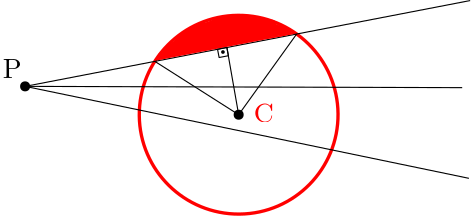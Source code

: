 <?xml version="1.0"?>
<!DOCTYPE ipe SYSTEM "ipe.dtd">
<ipe version="70206" creator="Ipe 7.2.7">
<info created="D:20171012012053" modified="D:20171012105748"/>
<ipestyle name="basic">
<symbol name="arrow/arc(spx)">
<path stroke="sym-stroke" fill="sym-stroke" pen="sym-pen">
0 0 m
-1 0.333 l
-1 -0.333 l
h
</path>
</symbol>
<symbol name="arrow/farc(spx)">
<path stroke="sym-stroke" fill="white" pen="sym-pen">
0 0 m
-1 0.333 l
-1 -0.333 l
h
</path>
</symbol>
<symbol name="arrow/ptarc(spx)">
<path stroke="sym-stroke" fill="sym-stroke" pen="sym-pen">
0 0 m
-1 0.333 l
-0.8 0 l
-1 -0.333 l
h
</path>
</symbol>
<symbol name="arrow/fptarc(spx)">
<path stroke="sym-stroke" fill="white" pen="sym-pen">
0 0 m
-1 0.333 l
-0.8 0 l
-1 -0.333 l
h
</path>
</symbol>
<symbol name="mark/circle(sx)" transformations="translations">
<path fill="sym-stroke">
0.6 0 0 0.6 0 0 e
0.4 0 0 0.4 0 0 e
</path>
</symbol>
<symbol name="mark/disk(sx)" transformations="translations">
<path fill="sym-stroke">
0.6 0 0 0.6 0 0 e
</path>
</symbol>
<symbol name="mark/fdisk(sfx)" transformations="translations">
<group>
<path fill="sym-fill">
0.5 0 0 0.5 0 0 e
</path>
<path fill="sym-stroke" fillrule="eofill">
0.6 0 0 0.6 0 0 e
0.4 0 0 0.4 0 0 e
</path>
</group>
</symbol>
<symbol name="mark/box(sx)" transformations="translations">
<path fill="sym-stroke" fillrule="eofill">
-0.6 -0.6 m
0.6 -0.6 l
0.6 0.6 l
-0.6 0.6 l
h
-0.4 -0.4 m
0.4 -0.4 l
0.4 0.4 l
-0.4 0.4 l
h
</path>
</symbol>
<symbol name="mark/square(sx)" transformations="translations">
<path fill="sym-stroke">
-0.6 -0.6 m
0.6 -0.6 l
0.6 0.6 l
-0.6 0.6 l
h
</path>
</symbol>
<symbol name="mark/fsquare(sfx)" transformations="translations">
<group>
<path fill="sym-fill">
-0.5 -0.5 m
0.5 -0.5 l
0.5 0.5 l
-0.5 0.5 l
h
</path>
<path fill="sym-stroke" fillrule="eofill">
-0.6 -0.6 m
0.6 -0.6 l
0.6 0.6 l
-0.6 0.6 l
h
-0.4 -0.4 m
0.4 -0.4 l
0.4 0.4 l
-0.4 0.4 l
h
</path>
</group>
</symbol>
<symbol name="mark/cross(sx)" transformations="translations">
<group>
<path fill="sym-stroke">
-0.43 -0.57 m
0.57 0.43 l
0.43 0.57 l
-0.57 -0.43 l
h
</path>
<path fill="sym-stroke">
-0.43 0.57 m
0.57 -0.43 l
0.43 -0.57 l
-0.57 0.43 l
h
</path>
</group>
</symbol>
<symbol name="arrow/fnormal(spx)">
<path stroke="sym-stroke" fill="white" pen="sym-pen">
0 0 m
-1 0.333 l
-1 -0.333 l
h
</path>
</symbol>
<symbol name="arrow/pointed(spx)">
<path stroke="sym-stroke" fill="sym-stroke" pen="sym-pen">
0 0 m
-1 0.333 l
-0.8 0 l
-1 -0.333 l
h
</path>
</symbol>
<symbol name="arrow/fpointed(spx)">
<path stroke="sym-stroke" fill="white" pen="sym-pen">
0 0 m
-1 0.333 l
-0.8 0 l
-1 -0.333 l
h
</path>
</symbol>
<symbol name="arrow/linear(spx)">
<path stroke="sym-stroke" pen="sym-pen">
-1 0.333 m
0 0 l
-1 -0.333 l
</path>
</symbol>
<symbol name="arrow/fdouble(spx)">
<path stroke="sym-stroke" fill="white" pen="sym-pen">
0 0 m
-1 0.333 l
-1 -0.333 l
h
-1 0 m
-2 0.333 l
-2 -0.333 l
h
</path>
</symbol>
<symbol name="arrow/double(spx)">
<path stroke="sym-stroke" fill="sym-stroke" pen="sym-pen">
0 0 m
-1 0.333 l
-1 -0.333 l
h
-1 0 m
-2 0.333 l
-2 -0.333 l
h
</path>
</symbol>
<pen name="heavier" value="0.8"/>
<pen name="fat" value="1.2"/>
<pen name="ultrafat" value="2"/>
<symbolsize name="large" value="5"/>
<symbolsize name="small" value="2"/>
<symbolsize name="tiny" value="1.1"/>
<arrowsize name="large" value="10"/>
<arrowsize name="small" value="5"/>
<arrowsize name="tiny" value="3"/>
<color name="red" value="1 0 0"/>
<color name="green" value="0 1 0"/>
<color name="blue" value="0 0 1"/>
<color name="yellow" value="1 1 0"/>
<color name="orange" value="1 0.647 0"/>
<color name="gold" value="1 0.843 0"/>
<color name="purple" value="0.627 0.125 0.941"/>
<color name="gray" value="0.745"/>
<color name="brown" value="0.647 0.165 0.165"/>
<color name="navy" value="0 0 0.502"/>
<color name="pink" value="1 0.753 0.796"/>
<color name="seagreen" value="0.18 0.545 0.341"/>
<color name="turquoise" value="0.251 0.878 0.816"/>
<color name="violet" value="0.933 0.51 0.933"/>
<color name="darkblue" value="0 0 0.545"/>
<color name="darkcyan" value="0 0.545 0.545"/>
<color name="darkgray" value="0.663"/>
<color name="darkgreen" value="0 0.392 0"/>
<color name="darkmagenta" value="0.545 0 0.545"/>
<color name="darkorange" value="1 0.549 0"/>
<color name="darkred" value="0.545 0 0"/>
<color name="lightblue" value="0.678 0.847 0.902"/>
<color name="lightcyan" value="0.878 1 1"/>
<color name="lightgray" value="0.827"/>
<color name="lightgreen" value="0.565 0.933 0.565"/>
<color name="lightyellow" value="1 1 0.878"/>
<dashstyle name="dashed" value="[4] 0"/>
<dashstyle name="dotted" value="[1 3] 0"/>
<dashstyle name="dash dotted" value="[4 2 1 2] 0"/>
<dashstyle name="dash dot dotted" value="[4 2 1 2 1 2] 0"/>
<textsize name="large" value="\large"/>
<textsize name="Large" value="\Large"/>
<textsize name="LARGE" value="\LARGE"/>
<textsize name="huge" value="\huge"/>
<textsize name="Huge" value="\Huge"/>
<textsize name="small" value="\small"/>
<textsize name="footnote" value="\footnotesize"/>
<textsize name="tiny" value="\tiny"/>
<textstyle name="center" begin="\begin{center}" end="\end{center}"/>
<textstyle name="itemize" begin="\begin{itemize}" end="\end{itemize}"/>
<textstyle name="item" begin="\begin{itemize}\item{}" end="\end{itemize}"/>
<gridsize name="4 pts" value="4"/>
<gridsize name="8 pts (~3 mm)" value="8"/>
<gridsize name="16 pts (~6 mm)" value="16"/>
<gridsize name="32 pts (~12 mm)" value="32"/>
<gridsize name="10 pts (~3.5 mm)" value="10"/>
<gridsize name="20 pts (~7 mm)" value="20"/>
<gridsize name="14 pts (~5 mm)" value="14"/>
<gridsize name="28 pts (~10 mm)" value="28"/>
<gridsize name="56 pts (~20 mm)" value="56"/>
<anglesize name="90 deg" value="90"/>
<anglesize name="60 deg" value="60"/>
<anglesize name="45 deg" value="45"/>
<anglesize name="30 deg" value="30"/>
<anglesize name="22.5 deg" value="22.5"/>
<opacity name="10%" value="0.1"/>
<opacity name="30%" value="0.3"/>
<opacity name="50%" value="0.5"/>
<opacity name="75%" value="0.75"/>
<tiling name="falling" angle="-60" step="4" width="1"/>
<tiling name="rising" angle="30" step="4" width="1"/>
</ipestyle>
<page>
<layer name="alpha"/>
<view layers="alpha" active="alpha"/>
<path layer="alpha" matrix="0.00841328 -0.999965 0.999965 0.00841328 -557.877 833.231" stroke="red" pen="fat">
35.7771 0 0 35.7771 208 752 e
</path>
<use matrix="0.826027 -0.56363 0.56363 0.826027 -425.516 184.668" name="mark/disk(sx)" pos="261.378 719.367" size="normal"/>
<text matrix="1 0 0 1 -29.8216 -45.9569" transformations="translations" pos="140.752 690.751" stroke="black" type="label" width="6.78" height="6.808" depth="0" valign="baseline">P</text>
<text matrix="0.826027 -0.56363 0.56363 0.826027 -425.516 184.668" transformations="translations" pos="267.41 720.141" stroke="red" type="label" width="7.195" height="6.808" depth="0" valign="baseline">C</text>
<path matrix="-0.00692321 -0.999976 0.999976 -0.00692321 -518.361 1030.19" stroke="black" fill="black">
384 640 m
416 800 l
416 800 l
</path>
<path matrix="-0.00692321 -0.999976 0.999976 -0.00692321 -518.361 1030.19" stroke="black" fill="black">
384 640 m
352 800 l
</path>
<path matrix="4.30782 0 0 1.45463 -708.658 -353.874" stroke="black">
192.121 684.463 m
228.649 684.147 l
</path>
<use matrix="1 0 0 1 -73.156 -42.6952" name="mark/disk(sx)" pos="192.121 684.463" size="normal" stroke="black"/>
<path stroke="black">
195.847 631.565 m
216.726 660.618 l
216.726 660.618 l
</path>
<path stroke="black">
195.847 631.565 m
165.662 650.772 l
</path>
<path stroke="red" pen="0.8" cap="1" join="1">
168.482 653.551 m
168.482 653.551 l
</path>
<path stroke="red" cap="1" join="1">
168.686 653.449 m
168.686 653.398 l
168.686 653.5 l
168.788 653.653 l
168.839 653.704 l
168.94 653.754 l
168.991 653.754 l
169.042 653.805 l
168.94 653.805 l
168.839 653.704 l
168.432 653.449 l
167.821 652.991 l
167.516 652.686 l
167.465 652.686 l
167.465 652.635 l
167.414 652.635 l
167.414 652.533 l
167.312 652.533 l
167.312 652.483 l
167.465 652.483 l
167.923 652.686 l
168.228 652.788 l
168.686 653.042 l
169.195 653.398 l
170.416 654.416 l
171.128 654.874 l
171.891 655.433 l
172.705 655.891 l
173.519 656.4 l
174.333 656.807 l
175.045 657.214 l
175.757 657.468 l
176.368 657.722 l
177.232 658.129 l
177.385 658.231 l
177.538 658.231 l
177.182 658.129 l
175.401 657.315 l
174.333 656.756 l
171.942 655.281 l
170.975 654.772 l
170.314 654.517 l
169.652 654.161 l
169.602 654.161 l
169.856 654.365 l
170.67 654.924 l
173.366 656.959 l
174.689 658.028 l
175.554 658.689 l
176.011 658.943 l
176.113 659.045 l
176.011 659.045 l
175.655 658.842 l
174.943 658.333 l
174.129 657.875 l
173.417 657.417 l
172.908 657.163 l
172.603 656.959 l
172.501 656.959 l
173.061 657.468 l
174.333 658.384 l
175.859 659.299 l
177.08 659.961 l
177.741 660.164 l
178.097 660.317 l
178.148 660.317 l
178.097 660.215 l
177.487 659.757 l
175.503 658.486 l
174.485 657.672 l
173.62 657.214 l
173.214 656.858 l
172.959 656.705 l
174.791 658.384 l
177.639 660.571 l
178.555 661.233 l
178.962 661.589 l
179.216 661.64 l
179.115 661.64 l
178.708 661.283 l
177.334 660.266 l
176.215 659.503 l
175.859 659.299 l
175.706 659.249 l
175.757 659.249 l
176.825 659.808 l
177.741 660.215 l
178.759 660.622 l
178.911 660.622 l
178.809 660.47 l
178.352 660.012 l
177.741 659.452 l
176.927 658.638 l
176.062 657.468 l
175.757 657.163 l
175.757 657.112 l
175.808 657.112 l
176.215 657.315 l
177.232 657.875 l
178.606 658.74 l
178.962 658.994 l
179.623 659.605 l
180.03 659.91 l
180.132 660.012 l
179.979 659.961 l
179.369 659.452 l
176.622 657.01 l
176.011 656.552 l
175.655 656.196 l
175.503 656.145 l
175.706 656.349 l
176.622 657.061 l
177.843 658.18 l
179.267 659.249 l
180.437 660.164 l
181.302 660.775 l
181.658 660.978 l
181.709 660.978 l
181.455 660.775 l
180.743 660.317 l
180.03 659.757 l
179.216 659.299 l
178.606 658.892 l
178.25 658.587 l
177.995 658.486 l
177.945 658.486 l
178.046 658.638 l
178.504 659.147 l
179.573 660.012 l
179.878 660.368 l
180.183 660.571 l
</path>
<path stroke="red" fill="black" cap="1" join="1">
185.525 658.638 m
185.626 658.74 l
185.779 658.994 l
186.339 659.554 l
187.051 660.215 l
188.068 660.978 l
189.035 661.589 l
190.001 662.097 l
192.24 663.115 l
192.341 663.115 l
191.934 663.115 l
191.375 662.962 l
190.51 662.657 l
188.373 661.538 l
187.559 661.182 l
186.898 660.775 l
186.44 660.52 l
186.084 660.368 l
185.932 660.266 l
186.491 660.775 l
186.949 661.131 l
187.203 661.385 l
187.407 661.487 l
187.356 661.487 l
187.102 661.283 l
185.83 660.419 l
185.118 660.063 l
184.304 659.554 l
184.151 659.554 l
184.151 659.706 l
184.711 660.622 l
185.626 661.792 l
187.051 663.318 l
187.509 663.929 l
187.407 663.827 l
187 663.522 l
186.644 663.318 l
186.186 663.013 l
185.779 662.81 l
</path>
<path stroke="red" fill="black" pen="ultrafat" cap="1" join="1">
177.792 659.096 m
177.792 659.045 l
178.504 659.045 l
180.336 659.198 l
181.099 659.198 l
181.862 659.299 l
182.574 659.503 l
183.286 659.605 l
183.897 659.757 l
184.405 660.012 l
184.914 660.215 l
185.423 660.368 l
185.677 660.52 l
186.033 660.673 l
186.033 660.826 l
185.982 660.927 l
185.779 661.029 l
184.914 661.029 l
184.456 660.927 l
183.948 660.622 l
183.337 660.317 l
182.32 659.91 l
181.506 659.503 l
181.353 659.452 l
181.251 659.452 l
181.15 659.401 l
182.167 660.317 l
182.879 660.775 l
183.388 661.233 l
184.354 661.894 l
184.354 661.945 l
184.253 661.945 l
183.032 661.589 l
181.404 660.927 l
180.488 660.52 l
179.623 660.012 l
179.064 659.757 l
178.555 659.401 l
178.097 659.147 l
177.538 658.791 l
177.589 658.791 l
177.792 658.994 l
178.962 659.859 l
179.979 660.52 l
182.37 661.64 l
183.439 662.047 l
185.881 662.81 l
186.186 662.911 l
186.237 662.962 l
186.339 662.962 l
185.321 662.962 l
184.761 662.81 l
184.151 662.708 l
183.591 662.555 l
182.93 662.301 l
182.269 661.996 l
181.099 661.538 l
180.59 661.385 l
178.809 660.571 l
178.504 660.419 l
178.199 660.113 l
176.317 658.892 l
175.655 658.282 l
175.198 657.773 l
175.096 657.773 l
175.198 658.028 l
175.452 658.435 l
175.961 659.147 l
176.978 660.368 l
178.453 661.64 l
178.86 661.894 l
179.166 662.148 l
179.216 662.148 l
179.318 662.25 l
179.369 662.25 l
179.369 662.301 l
179.42 662.301 l
179.573 662.403 l
179.674 662.403 l
180.03 662.555 l
180.437 662.555 l
180.641 662.657 l
180.793 662.657 l
180.844 662.708 l
180.946 662.708 l
180.946 662.759 l
181.2 662.759 l
181.2 662.81 l
181.251 662.861 l
181.404 662.861 l
181.455 662.962 l
181.658 663.064 l
181.709 663.115 l
181.811 663.115 l
181.862 663.166 l
181.913 663.166 l
182.014 663.217 l
182.116 663.217 l
182.167 663.267 l
182.37 663.267 l
182.421 663.318 l
182.472 663.318 l
182.167 663.318 l
181.913 663.267 l
181.251 663.013 l
180.59 662.657 l
179.929 662.25 l
179.471 662.047 l
179.369 661.945 l
178.708 661.538 l
178.606 661.436 l
178.453 661.385 l
178.402 661.334 l
178.046 661.131 l
177.995 661.029 l
177.639 660.826 l
177.487 660.775 l
177.182 660.571 l
177.08 660.571 l
176.876 660.47 l
176.673 660.419 l
176.622 660.317 l
176.469 660.266 l
176.266 660.113 l
176.113 659.961 l
175.91 659.91 l
175.808 659.808 l
175.655 659.757 l
175.503 659.656 l
175.299 659.452 l
175.147 659.35 l
175.045 659.249 l
174.943 659.198 l
174.791 659.045 l
174.689 658.994 l
174.638 658.892 l
174.485 658.74 l
174.231 658.587 l
174.231 658.536 l
174.18 658.536 l
174.18 658.435 l
174.129 658.435 l
174.078 658.384 l
174.027 658.282 l
174.027 658.231 l
173.926 658.18 l
173.875 658.079 l
173.773 658.028 l
173.722 657.926 l
173.57 657.773 l
173.519 657.672 l
173.468 657.672 l
173.366 657.57 l
173.315 657.468 l
173.264 657.468 l
173.01 657.214 l
172.908 657.163 l
172.857 657.061 l
172.654 656.959 l
172.603 656.908 l
172.501 656.908 l
172.45 656.807 l
172.4 656.807 l
172.4 656.756 l
172.349 656.705 l
172.298 656.705 l
172.298 656.654 l
172.247 656.603 l
172.247 656.552 l
172.196 656.552 l
171.636 656.196 l
171.433 655.993 l
171.382 655.84 l
171.128 655.535 l
171.077 655.535 l
170.721 655.179 l
170.619 655.179 l
170.568 655.077 l
170.517 655.077 l
170.416 654.975 l
170.314 654.924 l
169.907 654.568 l
169.754 654.517 l
169.093 653.856 l
169.042 653.754 l
168.94 653.754 l
168.839 653.602 l
168.839 653.551 l
168.788 653.5 l
168.686 653.5 l
168.686 653.398 l
168.635 653.398 l
168.584 653.347 l
168.533 653.347 l
168.482 653.246 l
168.432 653.246 l
168.33 653.195 l
168.279 653.144 l
168.177 653.144 l
168.126 653.093 l
168.025 653.093 l
168.025 653.042 l
167.974 653.042 l
167.974 652.991 l
167.872 652.991 l
167.872 652.89 l
167.821 652.89 l
167.923 652.89 l
168.635 653.093 l
168.889 653.144 l
169.042 653.144 l
169.296 653.246 l
169.347 653.297 l
169.551 653.347 l
169.602 653.398 l
169.703 653.398 l
169.856 653.5 l
169.958 653.5 l
170.059 653.551 l
170.212 653.551 l
170.873 653.754 l
170.975 653.856 l
171.382 654.009 l
171.84 654.212 l
172.094 654.365 l
172.349 654.467 l
172.756 654.772 l
173.01 654.924 l
173.417 655.281 l
173.671 655.433 l
173.926 655.535 l
174.384 655.789 l
174.638 655.891 l
175.503 656.196 l
175.604 656.196 l
175.757 656.247 l
175.859 656.349 l
176.113 656.502 l
176.113 656.552 l
176.164 656.552 l
176.113 656.502 l
175.808 656.349 l
175.045 655.789 l
174.841 655.688 l
174.434 655.281 l
174.282 655.179 l
174.027 654.924 l
173.875 654.924 l
173.62 654.772 l
173.417 654.772 l
173.417 654.924 l
173.468 655.179 l
173.671 655.637 l
173.926 656.095 l
174.231 656.502 l
174.791 657.468 l
174.943 657.621 l
174.994 657.621 l
174.892 657.366 l
174.587 656.959 l
174.384 656.807 l
174.231 656.552 l
174.18 656.349 l
174.078 656.247 l
174.078 656.196 l
174.027 656.145 l
173.977 656.145 l
174.333 656.502 l
174.841 656.908 l
175.401 657.315 l
176.062 657.621 l
176.724 657.977 l
177.589 658.282 l
179.216 658.486 l
180.437 658.74 l
181.048 658.74 l
181.048 658.689 l
180.946 658.536 l
180.539 658.129 l
180.03 657.672 l
179.471 657.214 l
178.962 656.756 l
178.199 656.247 l
178.046 656.095 l
177.995 656.095 l
178.25 656.349 l
179.573 657.366 l
181.811 658.282 l
182.116 658.384 l
182.218 658.384 l
182.167 658.384 l
181.913 658.18 l
178.606 657.01 l
176.368 656.145 l
175.808 655.942 l
175.147 655.789 l
175.147 655.891 l
176.011 656.705 l
176.673 657.061 l
178.046 657.621 l
178.453 657.722 l
178.555 657.722 l
177.894 657.315 l
177.182 657.112 l
176.418 656.756 l
175.198 656.451 l
175.604 656.552 l
176.571 657.01 l
178.148 657.672 l
180.03 658.282 l
181.913 659.045 l
183.642 659.706 l
185.067 660.113 l
185.881 660.317 l
186.44 660.368 l
186.847 660.368 l
186.847 660.317 l
186.695 660.113 l
186.186 659.656 l
184.405 658.536 l
182.523 657.519 l
181.964 657.265 l
180.946 656.959 l
180.03 656.502 l
179.979 656.451 l
179.929 656.451 l
180.03 656.451 l
181.048 656.908 l
182.065 657.315 l
183.541 657.824 l
185.372 658.384 l
187.051 658.74 l
188.831 658.994 l
190.307 659.249 l
192.138 659.656 l
192.647 659.808 l
193.003 659.859 l
193.155 659.91 l
193.359 659.91 l
193.359 659.961 l
193.257 659.91 l
192.799 659.808 l
192.087 659.554 l
189.95 658.994 l
187.916 658.18 l
186.898 657.875 l
186.186 657.621 l
185.728 657.519 l
185.219 657.366 l
185.118 657.366 l
185.118 657.417 l
185.27 657.519 l
185.83 657.824 l
186.644 658.079 l
187.763 658.486 l
189.289 658.791 l
190.815 659.045 l
192.443 659.299 l
194.987 659.605 l
195.801 659.757 l
197.022 659.757 l
197.479 659.808 l
197.836 659.808 l
197.988 659.859 l
198.192 659.859 l
199.057 660.164 l
199.667 660.419 l
200.481 660.673 l
201.956 661.029 l
203.177 661.233 l
204.245 661.487 l
205.11 661.64 l
205.416 661.741 l
205.873 661.741 l
206.077 661.792 l
206.586 661.792 l
206.84 661.843 l
207.145 661.843 l
207.298 661.894 l
208.366 661.894 l
208.366 661.996 l
208.671 661.996 l
208.773 662.047 l
208.926 662.047 l
209.027 662.148 l
209.18 662.148 l
209.18 662.199 l
209.231 662.199 l
209.282 662.301 l
209.485 662.403 l
209.587 662.555 l
209.638 662.555 l
209.689 662.606 l
209.689 662.657 l
209.74 662.657 l
209.74 662.911 l
209.689 662.962 l
209.689 663.013 l
209.638 663.064 l
209.485 663.064 l
209.333 663.166 l
208.977 663.217 l
208.875 663.267 l
208.01 663.267 l
207.908 663.318 l
207.603 663.318 l
207.298 663.42 l
206.993 663.42 l
206.84 663.471 l
206.433 663.471 l
206.179 663.573 l
205.924 663.573 l
205.772 663.674 l
205.212 663.674 l
205.721 663.827 l
206.026 663.827 l
206.331 663.878 l
206.738 663.878 l
206.942 663.98 l
207.145 663.98 l
207.247 664.031 l
208.264 664.031 l
208.264 664.081 l
208.315 664.132 l
208.366 664.183 l
208.417 664.183 l
208.417 664.387 l
208.366 664.387 l
208.366 664.438 l
208.315 664.488 l
208.213 664.488 l
208.213 664.539 l
208.163 664.59 l
208.163 664.641 l
208.061 664.641 l
208.01 664.692 l
207.857 664.692 l
207.857 664.743 l
207.501 664.743 l
207.45 664.794 l
207.247 664.794 l
207.196 664.845 l
206.84 664.845 l
206.687 664.895 l
206.636 664.946 l
206.433 664.946 l
206.331 664.997 l
205.11 664.997 l
205.11 665.048 l
205.059 665.048 l
204.958 665.099 l
204.347 665.099 l
203.838 665.201 l
203.381 665.201 l
203.177 665.251 l
203.025 665.251 l
202.821 665.302 l
202.719 665.353 l
202.363 665.353 l
202.312 665.404 l
202.211 665.404 l
202.109 665.455 l
202.007 665.455 l
201.854 665.506 l
201.651 665.506 l
201.6 665.557 l
201.448 665.557 l
201.448 665.608 l
200.99 665.608 l
200.837 665.658 l
200.684 665.658 l
200.43 665.709 l
200.074 665.709 l
199.565 665.811 l
199.158 665.811 l
199.057 665.862 l
198.904 665.862 l
198.853 665.913 l
198.548 665.913 l
198.446 665.964 l
197.327 665.964 l
197.276 665.913 l
197.174 665.913 l
196.208 666.065 l
196.004 666.065 l
195.597 666.167 l
195.445 666.167 l
195.343 666.218 l
195.038 666.218 l
194.987 666.269 l
194.173 666.269 l
194.122 666.218 l
193.969 666.218 l
193.868 666.167 l
193.766 666.167 l
193.613 666.116 l
193.461 666.116 l
193.257 666.015 l
193.104 666.015 l
192.952 665.913 l
192.698 665.811 l
191.222 665.811 l
191.019 665.913 l
190.256 665.913 l
190.205 665.862 l
190.052 665.862 l
189.9 665.76 l
189.645 665.658 l
189.543 665.557 l
189.136 665.353 l
188.933 665.353 l
188.831 665.302 l
188.679 665.302 l
188.526 665.251 l
188.17 665.251 l
188.068 665.201 l
187.916 665.201 l
187.865 665.15 l
187.661 665.15 l
187.509 665.048 l
187.305 665.048 l
187.203 664.946 l
187.152 664.946 l
186.949 664.845 l
186.898 664.845 l
186.695 664.743 l
186.491 664.692 l
186.237 664.539 l
186.135 664.539 l
185.728 664.336 l
185.626 664.336 l
185.423 664.234 l
185.372 664.234 l
185.27 664.183 l
185.168 664.183 l
185.016 664.081 l
184.863 664.081 l
184.761 663.98 l
184.66 663.929 l
184.354 663.929 l
184.253 663.878 l
184.151 663.878 l
184.1 663.827 l
183.541 663.827 l
183.49 663.776 l
183.388 663.776 l
183.337 663.725 l
183.083 663.725 l
182.981 663.674 l
182.981 663.573 l
183.439 663.318 l
184.049 663.115 l
184.711 662.861 l
185.932 662.454 l
186.593 662.352 l
188.373 662.199 l
190.154 662.199 l
190.052 662.097 l
189.747 661.945 l
189.34 661.69 l
188.831 661.436 l
188.323 661.283 l
187.916 661.233 l
187.509 661.233 l
187.203 661.283 l
186.949 661.436 l
186.847 661.538 l
186.745 661.69 l
186.745 662.047 l
186.796 662.25 l
186.898 662.504 l
187 662.606 l
187.102 662.759 l
187.356 662.911 l
187.814 662.911 l
187.865 662.861 l
187.916 662.861 l
187.966 662.657 l
187.966 662.352 l
187.916 662.097 l
187.712 661.894 l
187.509 661.741 l
187.152 661.589 l
187 661.589 l
186.898 661.64 l
186.796 661.792 l
186.796 662.606 l
187.203 663.929 l
187.509 664.539 l
188.119 665.455 l
188.323 665.658 l
188.475 665.76 l
188.78 665.862 l
188.882 665.862 l
188.984 665.811 l
189.136 665.557 l
189.34 665.099 l
189.442 664.794 l
189.493 664.438 l
189.493 663.624 l
189.391 663.064 l
189.238 662.657 l
189.086 662.148 l
188.831 661.741 l
188.475 661.436 l
188.017 660.927 l
187.865 660.724 l
187.712 660.622 l
187.61 660.52 l
187.356 660.52 l
187.305 660.724 l
187.305 661.589 l
187.356 662.199 l
187.509 662.759 l
187.865 663.725 l
188.017 664.031 l
188.272 664.285 l
188.526 664.438 l
188.984 664.641 l
189.187 664.641 l
189.289 664.488 l
189.34 664.285 l
189.34 662.962 l
188.933 661.792 l
188.628 661.233 l
188.323 660.775 l
188.068 660.52 l
187.61 660.215 l
187.254 660.113 l
187.254 660.673 l
187.458 661.283 l
187.865 661.945 l
188.323 662.81 l
188.882 663.522 l
189.34 664.031 l
189.849 664.488 l
190.408 664.794 l
190.866 665.099 l
191.324 665.201 l
191.629 665.302 l
192.138 665.302 l
192.24 665.251 l
192.291 664.997 l
192.291 664.336 l
192.189 663.929 l
191.934 663.42 l
191.171 662.403 l
190.764 661.894 l
190.357 661.436 l
189.594 660.775 l
188.882 660.47 l
188.78 660.47 l
188.729 660.52 l
188.729 660.826 l
188.78 661.08 l
188.933 661.385 l
189.187 661.792 l
189.493 662.097 l
190.561 662.759 l
191.12 662.962 l
192.392 663.522 l
192.901 663.674 l
194.071 663.929 l
194.173 663.929 l
194.224 663.98 l
194.224 663.878 l
193.969 663.674 l
193.511 663.369 l
192.901 663.013 l
192.291 662.759 l
191.07 662.504 l
190.052 662.504 l
190.052 662.657 l
190.154 662.81 l
190.815 663.166 l
191.985 663.725 l
192.647 663.98 l
193.257 664.132 l
193.918 664.336 l
194.58 664.438 l
195.852 664.539 l
196.615 664.539 l
196.767 664.59 l
196.92 664.59 l
196.869 664.59 l
196.564 664.438 l
195.953 664.438 l
194.427 664.336 l
193.104 664.336 l
192.901 664.285 l
193.918 664.285 l
194.427 664.336 l
194.936 664.336 l
196.564 664.539 l
202.668 664.539 l
202.974 664.488 l
203.482 664.336 l
204.296 664.234 l
204.5 664.234 l
204.652 664.183 l
204.805 664.183 l
204.958 664.132 l
205.009 664.081 l
205.11 664.081 l
205.161 664.031 l
205.212 664.031 l
205.212 663.98 l
205.059 663.878 l
204.754 663.776 l
204.245 663.674 l
203.126 663.369 l
202.567 663.267 l
202.058 663.115 l
201.549 663.064 l
201.041 662.962 l
199.26 662.708 l
198.904 662.606 l
198.548 662.454 l
198.09 662.352 l
197.683 662.301 l
197.225 662.199 l
196.716 662.047 l
196.157 661.945 l
195.597 661.741 l
193.613 661.334 l
193.257 661.233 l
192.901 661.182 l
192.494 661.029 l
192.138 660.978 l
191.833 660.877 l
191.629 660.877 l
191.07 660.724 l
190.663 660.724 l
190.612 660.673 l
190.51 660.673 l
190.917 660.978 l
191.375 661.182 l
191.884 661.385 l
193.155 661.792 l
193.817 661.945 l
194.834 662.403 l
195.292 662.504 l
196.462 662.861 l
196.767 662.911 l
197.479 663.115 l
198.09 663.217 l
198.802 663.42 l
199.107 663.42 l
199.26 663.471 l
199.667 663.471 l
199.82 663.522 l
200.023 663.522 l
199.921 663.42 l
199.667 663.267 l
199.209 662.911 l
198.65 662.555 l
197.988 662.199 l
196.157 661.029 l
195.546 660.724 l
195.038 660.419 l
194.58 660.215 l
194.275 660.113 l
194.02 659.961 l
193.918 659.91 l
193.868 659.91 l
194.173 659.91 l
194.885 660.164 l
195.394 660.47 l
196.055 660.724 l
197.734 661.182 l
198.192 661.334 l
198.7 661.436 l
199.158 661.589 l
199.972 661.69 l
200.277 661.792 l
200.583 661.843 l
200.837 661.945 l
201.397 662.047 l
201.702 662.148 l
201.905 662.25 l
202.567 662.454 l
203.533 662.81 l
204.144 662.962 l
204.602 662.962 l
204.703 663.013 l
204.347 662.861 l
204.042 662.81 l
203.025 662.25 l
201.753 661.843 l
200.481 661.538 l
199.87 661.334 l
198.293 661.029 l
198.141 661.029 l
198.039 660.978 l
197.886 660.978 l
198.243 660.978 l
198.955 661.08 l
201.549 661.283 l
202.312 661.334 l
202.974 661.334 l
203.686 661.385 l
204.296 661.487 l
204.856 661.538 l
205.314 661.64 l
205.924 661.894 l
206.382 661.894 l
206.687 661.945 l
208.468 661.945 l
208.671 661.996 l
209.231 661.996 l
209.333 662.047 l
209.791 662.047 l
209.892 662.097 l
210.757 662.097 l
211.062 662.199 l
211.266 662.199 l
211.368 662.25 l
211.469 662.25 l
211.469 662.301 l
211.52 662.301 l
211.52 662.352 l
211.469 662.352 l
211.418 662.403 l
211.317 662.403 l
211.266 662.454 l
211.215 662.454 l
211.215 662.504 l
211.164 662.504 l
211.011 662.657 l
210.961 662.657 l
210.91 662.708 l
210.91 662.759 l
210.808 662.759 l
210.808 662.81 l
210.655 662.81 l
210.604 662.861 l
210.808 662.81 l
210.961 662.708 l
211.418 662.504 l
211.673 662.454 l
211.825 662.352 l
211.978 662.301 l
212.334 662.25 l
212.385 662.148 l
212.487 662.148 l
212.538 662.097 l
212.639 662.097 l
212.69 662.047 l
212.843 662.047 l
212.894 661.996 l
213.097 661.996 l
213.148 661.945 l
213.199 661.945 l
213.199 661.894 l
213.352 661.894 l
213.352 661.843 l
213.504 661.843 l
213.555 661.792 l
213.606 661.792 l
213.606 661.741 l
213.708 661.741 l
213.759 661.69 l
213.911 661.69 l
213.911 661.64 l
214.064 661.64 l
212.843 661.64 l
212.792 661.589 l
212.538 661.589 l
212.538 661.538 l
212.334 661.538 l
212.283 661.487 l
212.182 661.487 l
212.08 661.436 l
211.673 661.436 l
211.673 661.385 l
211.469 661.385 l
211.469 661.334 l
211.317 661.334 l
211.266 661.283 l
211.113 661.283 l
211.062 661.233 l
210.91 661.233 l
210.859 661.182 l
210.655 661.131 l
210.554 661.08 l
210.35 661.08 l
210.248 661.029 l
210.045 660.978 l
209.791 660.978 l
209.74 660.927 l
209.587 660.927 l
209.536 660.877 l
209.384 660.877 l
209.282 660.826 l
209.129 660.826 l
209.078 660.775 l
208.773 660.775 l
208.671 660.724 l
208.519 660.724 l
208.264 660.622 l
207.501 660.622 l
207.45 660.571 l
207.349 660.571 l
207.298 660.52 l
207.247 660.52 l
207.247 660.47 l
207.196 660.47 l
207.145 660.419 l
206.84 660.419 l
206.738 660.368 l
206.535 660.368 l
206.484 660.317 l
206.026 660.317 l
205.975 660.266 l
205.873 660.266 l
205.873 660.215 l
205.721 660.215 l
205.67 660.164 l
205.466 660.164 l
205.365 660.113 l
205.059 660.113 l
205.059 660.063 l
204.754 660.063 l
204.754 660.012 l
204.703 660.012 l
204.652 659.961 l
204.551 659.961 l
204.449 659.91 l
204.398 659.91 l
204.347 659.859 l
204.245 659.859 l
204.042 659.757 l
203.686 659.757 l
203.686 659.706 l
203.432 659.706 l
</path>
<path stroke="red" fill="black" pen="ultrafat" cap="1" join="1">
204.042 660.063 m
202.872 659.859 l
201.244 659.401 l
200.939 659.35 l
200.684 659.249 l
200.227 659.249 l
200.176 659.198 l
200.074 659.198 l
200.074 659.147 l
199.311 659.147 l
199.057 659.045 l
199.006 658.994 l
197.429 658.994 l
</path>
<path stroke="red" pen="ultrafat" cap="1" join="1">
193.308 658.994 m
192.545 658.74 l
191.985 658.638 l
191.426 658.435 l
190.459 658.231 l
190.357 658.231 l
190.256 658.18 l
190.103 658.18 l
190.001 658.129 l
189.696 658.129 l
189.543 658.028 l
189.442 658.028 l
189.238 657.977 l
188.933 657.824 l
188.475 657.672 l
188.272 657.672 l
187.814 657.519 l
187.763 657.468 l
187.661 657.468 l
187.458 657.366 l
187.356 657.366 l
187.254 657.265 l
187.203 657.265 l
187.152 657.214 l
187.102 657.214 l
190.307 657.214 l
190.663 657.265 l
191.273 657.265 l
191.426 657.315 l
191.884 657.315 l
191.934 657.366 l
192.036 657.366 l
192.24 657.417 l
192.341 657.468 l
192.443 657.468 l
192.596 657.519 l
192.748 657.621 l
192.85 657.621 l
193.206 657.824 l
193.308 657.926 l
193.868 658.18 l
193.969 658.18 l
194.071 658.231 l
194.173 658.231 l
194.173 658.282 l
194.631 658.282 l
194.631 658.333 l
194.732 658.333 l
194.783 658.384 l
194.936 658.384 l
194.987 658.435 l
195.597 658.435 l
</path>
<path stroke="red" pen="ultrafat" cap="1" join="1">
172.45 654.721 m
172.349 654.67 l
172.196 654.67 l
172.043 654.568 l
171.891 654.568 l
171.738 654.517 l
171.636 654.517 l
171.28 654.365 l
171.026 654.365 l
170.924 654.314 l
170.873 654.314 l
170.823 654.263 l
170.721 654.263 l
170.619 654.161 l
170.517 654.161 l
170.466 654.111 l
170.365 654.111 l
170.365 654.009 l
170.314 654.009 l
170.212 653.856 l
170.161 653.856 l
170.161 653.754 l
170.059 653.754 l
170.059 653.704 l
170.009 653.704 l
170.009 653.653 l
169.958 653.653 l
169.856 653.551 l
169.805 653.551 l
169.754 653.5 l
169.703 653.5 l
169.703 653.195 l
169.754 653.195 l
169.754 653.144 l
169.703 653.144 l
169.703 653.093 l
169.652 653.093 l
169.652 653.042 l
169.602 653.042 l
169.602 652.991 l
169.449 652.991 l
169.449 652.94 l
169.296 652.94 l
169.398 652.94 l
169.5 653.042 l
169.754 653.042 l
169.805 653.093 l
169.958 653.093 l
170.009 653.144 l
170.161 653.144 l
170.161 653.195 l
170.365 653.195 l
170.517 653.297 l
170.67 653.297 l
170.67 653.347 l
170.721 653.347 l
170.721 653.398 l
171.586 653.398 l
171.636 653.449 l
171.942 653.449 l
172.094 653.551 l
172.298 653.551 l
172.298 653.602 l
172.349 653.602 l
172.4 653.653 l
172.603 653.653 l
172.603 653.704 l
172.807 653.704 l
172.857 653.754 l
173.01 653.754 l
173.01 653.805 l
173.061 653.805 l
173.061 653.856 l
173.366 653.856 l
173.366 653.907 l
173.773 653.907 l
173.926 654.009 l
174.282 654.009 l
174.485 654.111 l
174.587 654.111 l
174.74 654.212 l
174.841 654.212 l
174.943 654.263 l
174.994 654.263 l
175.045 654.314 l
175.198 654.314 l
175.248 654.365 l
175.35 654.365 l
175.35 654.416 l
175.554 654.416 l
175.655 654.467 l
176.266 654.467 l
176.317 654.517 l
176.368 654.517 l
176.418 654.568 l
176.469 654.568 l
176.52 654.619 l
176.673 654.619 l
176.724 654.67 l
176.927 654.67 l
176.927 654.721 l
177.334 654.721 l
177.334 654.772 l
177.741 654.772 l
177.792 654.823 l
177.945 654.823 l
178.046 654.874 l
178.25 654.874 l
178.25 654.924 l
178.352 654.924 l
178.402 654.975 l
178.606 654.975 l
178.657 655.026 l
178.86 655.026 l
178.962 655.077 l
179.166 655.077 l
179.369 655.179 l
179.725 655.179 l
180.081 655.331 l
180.183 655.331 l
180.641 655.535 l
180.844 655.535 l
180.997 655.586 l
181.048 655.637 l
181.15 655.637 l
181.2 655.688 l
181.557 655.688 l
181.557 655.738 l
182.218 655.738 l
182.32 655.789 l
182.37 655.789 l
182.37 655.84 l
182.574 655.84 l
182.676 655.891 l
182.777 655.891 l
182.777 655.942 l
182.828 655.942 l
182.981 656.044 l
183.083 656.044 l
183.184 656.095 l
183.49 656.095 l
183.541 656.145 l
183.693 656.145 l
183.744 656.196 l
184.507 656.196 l
184.558 656.247 l
184.965 656.247 l
185.118 656.298 l
185.168 656.349 l
185.27 656.349 l
185.525 656.451 l
185.626 656.451 l
185.728 656.502 l
185.982 656.502 l
186.084 656.552 l
186.135 656.552 l
186.186 656.603 l
186.389 656.603 l
186.44 656.654 l
186.847 656.654 l
186.949 656.756 l
187.102 656.756 l
187.152 656.807 l
187.356 656.807 l
187.458 656.858 l
187.509 656.858 l
187.559 656.908 l
187.763 656.908 l
187.865 656.959 l
187.966 656.959 l
188.017 657.01 l
188.119 657.01 l
188.221 657.061 l
188.475 657.061 l
188.628 657.112 l
189.442 657.112 l
189.493 657.163 l
189.696 657.163 l
190.001 657.265 l
190.154 657.265 l
190.663 657.417 l
190.815 657.417 l
190.968 657.519 l
191.12 657.519 l
191.273 657.621 l
191.477 657.672 l
191.578 657.722 l
191.731 657.722 l
191.833 657.773 l
191.934 657.773 l
192.087 657.875 l
192.443 657.875 l
192.443 657.926 l
192.748 657.926 l
192.85 657.977 l
193.003 657.977 l
193.257 658.079 l
193.766 658.079 l
193.918 658.18 l
194.02 658.18 l
194.122 658.231 l
194.224 658.231 l
194.275 658.282 l
195.038 658.282 l
195.139 658.333 l
195.343 658.333 l
195.445 658.384 l
195.546 658.384 l
195.597 658.435 l
195.852 658.435 l
195.902 658.486 l
196.157 658.486 l
196.157 658.536 l
196.208 658.536 l
196.208 658.587 l
196.36 658.587 l
196.36 658.638 l
196.462 658.638 l
196.513 658.689 l
196.564 658.689 l
196.666 658.74 l
196.92 658.74 l
196.971 658.791 l
197.073 658.791 l
197.225 658.892 l
197.429 658.892 l
197.53 658.943 l
197.734 658.943 l
197.836 658.994 l
198.65 658.994 l
198.751 659.045 l
198.853 659.045 l
198.904 659.096 l
</path>
<path stroke="red" pen="4" cap="1" join="1">
191.019 660.52 m
191.019 660.52 l
</path>
<path stroke="red" pen="4" cap="1" join="1">
191.019 660.52 m
191.019 660.52 l
</path>
<path stroke="red" pen="ultrafat">
167.312 652.483 m
175.426 656.069 l
</path>
<path matrix="1 0 0 1 -3.4593 2.49273" stroke="red" pen="ultrafat">
171.891 650.041 m
209.841 657.366 l
</path>
<path matrix="1 0 0 1 5.18861 4.121" stroke="red">
171.891 650.041 m
209.841 657.366 l
</path>
<path stroke="red" cap="1" join="1">
174.231 654.67 m
173.977 654.568 l
173.671 654.568 l
173.468 654.517 l
173.264 654.365 l
172.45 654.161 l
171.789 653.856 l
171.535 653.805 l
171.382 653.653 l
171.28 653.653 l
171.28 653.602 l
171.179 653.602 l
171.026 653.5 l
170.924 653.5 l
170.873 653.449 l
170.721 653.398 l
170.568 653.297 l
170.466 653.195 l
170.009 652.94 l
169.907 652.94 l
169.754 652.839 l
169.703 652.839 l
</path>
<path stroke="red" pen="0.8" cap="1" join="1">
167.414 651.923 m
167.414 651.923 l
</path>
<path stroke="red" cap="1" join="1">
166.949 651.572 m
166.949 651.582 l
166.979 651.582 l
166.999 651.592 l
167.039 651.592 l
167.059 651.602 l
167.079 651.602 l
167.109 651.612 l
167.319 651.612 l
167.329 651.622 l
167.399 651.622 l
167.459 651.642 l
167.519 651.642 l
167.599 651.672 l
167.629 651.672 l
167.659 651.682 l
167.689 651.682 l
167.749 651.692 l
167.789 651.712 l
167.909 651.752 l
167.989 651.772 l
168.039 651.802 l
168.089 651.822 l
168.149 651.842 l
168.199 651.852 l
168.309 651.892 l
168.349 651.902 l
168.379 651.922 l
168.419 651.932 l
168.439 651.932 l
168.469 651.952 l
168.499 651.952 l
168.539 651.962 l
168.579 651.982 l
168.639 651.982 l
168.639 651.882 l
168.629 651.882 l
168.629 651.872 l
168.619 651.862 l
168.609 651.862 l
168.609 651.852 l
168.599 651.852 l
168.579 651.832 l
168.569 651.832 l
168.559 651.822 l
168.549 651.822 l
168.539 651.812 l
168.529 651.812 l
168.519 651.802 l
168.499 651.802 l
168.489 651.792 l
168.469 651.792 l
168.469 651.782 l
168.459 651.782 l
168.449 651.772 l
168.429 651.772 l
168.419 651.762 l
168.389 651.762 l
168.389 651.752 l
168.329 651.752 l
168.329 651.742 l
168.299 651.742 l
168.299 651.732 l
168.259 651.732 l
168.249 651.722 l
168.219 651.722 l
168.209 651.712 l
168.169 651.712 l
168.169 651.702 l
168.089 651.702 l
168.089 651.692 l
168.059 651.692 l
168.049 651.682 l
168.029 651.682 l
168.019 651.672 l
167.949 651.672 l
167.939 651.662 l
167.909 651.662 l
167.879 651.642 l
167.759 651.642 l
167.749 651.632 l
167.689 651.632 l
167.679 651.612 l
167.639 651.602 l
167.569 651.602 l
167.569 651.592 l
167.499 651.592 l
167.479 651.582 l
167.359 651.582 l
167.349 651.572 l
167.259 651.572 l
167.239 651.552 l
167.149 651.552 l
167.139 651.542 l
167.009 651.542 l
166.989 651.532 l
166.969 651.532 l
166.929 651.512 l
166.859 651.512 l
166.849 651.502 l
166.809 651.502 l
166.809 651.492 l
166.799 651.492 l
166.769 651.472 l
166.759 651.472 l
166.759 651.462 l
166.729 651.462 l
166.709 651.442 l
166.699 651.442 l
166.699 651.432 l
166.669 651.432 l
166.669 651.422 l
166.659 651.422 l
166.659 651.412 l
166.639 651.412 l
166.769 651.412 l
166.769 651.422 l
166.819 651.422 l
166.819 651.432 l
</path>
<path stroke="red" pen="0.8" cap="1" join="1">
166.609 651.732 m
166.609 651.732 l
</path>
<path stroke="red" cap="1" join="1">
166.759 651.592 m
166.779 651.582 l
166.819 651.572 l
166.839 651.552 l
166.869 651.542 l
166.899 651.542 l
166.929 651.522 l
166.959 651.512 l
167.019 651.512 l
167.019 651.502 l
167.059 651.502 l
167.059 651.492 l
167.109 651.492 l
167.109 651.482 l
167.089 651.482 l
167.059 651.462 l
167.039 651.462 l
167.009 651.442 l
166.939 651.442 l
166.929 651.432 l
166.919 651.432 l
166.919 651.422 l
166.859 651.422 l
166.859 651.412 l
166.789 651.412 l
166.789 651.402 l
166.709 651.402 l
166.709 651.392 l
166.679 651.392 l
166.679 651.382 l
166.639 651.382 l
166.639 651.372 l
166.559 651.372 l
166.599 651.382 l
166.609 651.392 l
166.629 651.402 l
166.639 651.402 l
166.649 651.412 l
166.689 651.432 l
166.699 651.432 l
166.739 651.452 l
166.759 651.452 l
166.789 651.482 l
166.809 651.482 l
166.859 651.512 l
166.879 651.512 l
166.889 651.522 l
166.899 651.522 l
166.929 651.542 l
166.949 651.562 l
166.989 651.562 l
166.999 651.572 l
167.029 651.572 l
</path>
<path stroke="red" cap="1" join="1">
167.029 651.572 m
167.089 651.572 l
167.109 651.562 l
167.149 651.552 l
167.159 651.542 l
167.279 651.542 l
167.279 651.552 l
167.309 651.552 l
167.319 651.562 l
167.449 651.562 l
167.409 651.562 l
167.399 651.552 l
167.389 651.552 l
167.389 651.542 l
167.379 651.542 l
167.369 651.532 l
167.339 651.532 l
167.329 651.522 l
167.309 651.522 l
167.299 651.512 l
167.269 651.512 l
167.269 651.502 l
167.219 651.502 l
167.209 651.492 l
167.149 651.492 l
167.149 651.482 l
167.139 651.482 l
167.129 651.472 l
167.069 651.472 l
167.159 651.472 l
167.169 651.482 l
167.259 651.482 l
167.269 651.492 l
167.289 651.492 l
167.289 651.502 l
167.329 651.502 l
167.329 651.512 l
167.339 651.512 l
167.339 651.522 l
167.369 651.522 l
167.379 651.532 l
167.519 651.532 l
167.519 651.542 l
167.539 651.542 l
167.549 651.552 l
167.569 651.552 l
167.579 651.562 l
167.599 651.562 l
167.609 651.572 l
167.649 651.572 l
167.649 651.582 l
167.659 651.582 l
167.659 651.592 l
167.729 651.592 l
167.729 651.602 l
167.809 651.602 l
167.809 651.612 l
167.829 651.612 l
167.839 651.622 l
167.929 651.622 l
167.929 651.632 l
167.999 651.632 l
167.999 651.642 l
168.039 651.642 l
168.039 651.652 l
168.069 651.652 l
168.069 651.662 l
168.099 651.662 l
168.099 651.672 l
168.149 651.672 l
</path>
<path stroke="red" cap="1" join="1">
168.149 651.672 m
168.299 651.672 l
168.299 651.682 l
168.309 651.692 l
168.329 651.692 l
168.339 651.702 l
168.349 651.702 l
168.349 651.712 l
168.369 651.712 l
168.369 651.722 l
168.389 651.722 l
168.399 651.732 l
168.489 651.732 l
168.489 651.742 l
168.529 651.742 l
168.529 651.752 l
168.549 651.752 l
168.549 651.762 l
168.569 651.762 l
168.569 651.782 l
168.579 651.792 l
168.609 651.792 l
168.629 651.802 l
168.669 651.812 l
168.789 651.832 l
168.869 651.852 l
169.039 651.872 l
169.139 651.892 l
169.239 651.932 l
169.299 651.972 l
169.359 652.002 l
</path>
<path stroke="red" cap="1" join="1">
215.287 660.943 m
214.678 661.011 l
214.171 661.011 l
214.154 660.994 l
214.104 660.994 l
214.07 660.977 l
214.002 660.977 l
213.951 660.96 l
213.918 660.96 l
213.884 660.926 l
213.85 660.91 l
213.799 660.91 l
213.732 660.876 l
213.664 660.859 l
213.613 660.825 l
213.563 660.825 l
213.529 660.791 l
213.512 660.791 l
213.495 660.774 l
213.478 660.774 l
213.478 660.757 l
213.444 660.757 l
213.428 660.741 l
213.394 660.741 l
213.377 660.724 l
213.309 660.707 l
213.292 660.69 l
213.225 660.69 l
213.174 660.656 l
213.123 660.639 l
213.09 660.605 l
213.039 660.588 l
213.005 660.555 l
212.954 660.538 l
212.904 660.504 l
212.853 660.487 l
212.701 660.386 l
212.616 660.318 l
212.566 660.318 l
212.498 660.301 l
212.38 660.25 l
212.295 660.25 l
212.16 660.2 l
212.008 660.2 l
211.94 660.166 l
211.89 660.166 l
211.856 660.149 l
211.653 660.149 l
211.602 660.115 l
211.552 660.115 l
211.535 660.098 l
211.467 660.098 l
211.433 660.065 l
211.4 660.048 l
211.332 660.048 l
211.247 660.014 l
211.095 660.014 l
211.045 659.997 l
210.977 659.997 l
210.977 659.98 l
</path>
<path stroke="red" cap="1" join="1">
210.977 659.98 m
210.943 659.963 l
210.893 659.963 l
210.47 659.879 l
210.233 659.879 l
210.2 659.862 l
209.929 659.862 l
209.895 659.845 l
209.828 659.845 l
209.811 659.828 l
209.76 659.811 l
209.524 659.811 l
209.49 659.794 l
209.422 659.794 l
209.388 659.777 l
209.355 659.777 l
209.304 659.76 l
209.186 659.76 l
</path>
<path stroke="red" cap="1" join="1">
209.186 659.76 m
209.152 659.743 l
209.084 659.743 l
208.983 659.727 l
208.29 659.591 l
208.121 659.591 l
208.087 659.574 l
207.834 659.574 l
207.783 659.541 l
207.715 659.541 l
207.665 659.524 l
207.529 659.524 l
207.513 659.507 l
207.411 659.507 l
207.394 659.49 l
207.242 659.49 l
207.225 659.473 l
207.175 659.473 l
207.107 659.439 l
207.039 659.439 l
207.022 659.422 l
206.955 659.422 l
206.938 659.405 l
206.904 659.405 l
206.837 659.389 l
206.786 659.389 l
206.718 659.372 l
206.617 659.372 l
206.583 659.355 l
206.549 659.355 l
206.515 659.338 l
206.38 659.338 l
</path>
<path stroke="red" cap="1" join="1">
206.363 659.27 m
206.397 659.27 l
206.431 659.253 l
207.039 659.253 l
207.056 659.27 l
207.124 659.27 l
207.141 659.287 l
207.242 659.287 l
207.242 659.304 l
207.259 659.304 l
207.276 659.321 l
207.327 659.321 l
207.377 659.355 l
207.445 659.355 l
207.462 659.372 l
207.513 659.372 l
207.529 659.389 l
207.563 659.389 l
207.614 659.422 l
207.665 659.422 l
207.665 659.439 l
207.732 659.439 l
207.749 659.456 l
207.817 659.456 l
207.834 659.473 l
207.918 659.473 l
207.986 659.507 l
208.053 659.507 l
</path>
<path stroke="red" cap="1" join="1">
215.641 660.876 m
215.388 660.876 l
215.303 660.893 l
214.949 660.893 l
214.847 660.825 l
214.813 660.825 l
214.796 660.808 l
214.78 660.808 l
214.78 660.791 l
214.712 660.791 l
214.695 660.774 l
214.644 660.774 l
214.611 660.741 l
214.577 660.741 l
214.56 660.724 l
214.543 660.724 l
214.509 660.707 l
214.475 660.707 l
214.289 660.605 l
214.239 660.605 l
214.205 660.588 l
214.137 660.572 l
214.053 660.572 l
214.002 660.538 l
213.951 660.521 l
213.884 660.504 l
213.833 660.504 l
213.664 660.453 l
213.563 660.453 l
213.529 660.436 l
213.208 660.436 l
213.106 660.403 l
212.887 660.403 l
212.819 660.386 l
212.228 660.386 l
212.092 660.403 l
211.45 660.403 l
211.4 660.386 l
211.349 660.386 l
211.247 660.335 l
211.129 660.301 l
211.062 660.284 l
210.994 660.284 l
210.994 660.267 l
210.96 660.267 l
210.96 660.25 l
210.943 660.25 l
210.926 660.234 l
210.893 660.234 l
210.876 660.217 l
210.808 660.217 l
210.774 660.2 l
210.757 660.2 l
</path>
<path stroke="red" cap="1" join="1">
207.698 659.372 m
207.851 659.372 l
207.918 659.405 l
208.003 659.405 l
208.07 659.439 l
208.138 659.456 l
208.172 659.456 l
208.205 659.473 l
208.239 659.473 l
208.256 659.49 l
208.341 659.49 l
208.358 659.507 l
208.408 659.507 l
208.408 659.524 l
208.493 659.524 l
208.543 659.558 l
208.611 659.558 l
208.628 659.574 l
208.696 659.574 l
208.712 659.591 l
208.797 659.591 l
208.831 659.608 l
208.865 659.608 l
208.898 659.625 l
209.169 659.625 l
209.186 659.642 l
209.287 659.642 l
209.287 659.659 l
209.338 659.659 l
209.388 659.693 l
209.422 659.693 l
209.473 659.727 l
209.557 659.727 l
209.608 659.743 l
209.659 659.743 l
209.676 659.76 l
209.743 659.76 l
209.794 659.794 l
209.845 659.794 l
209.879 659.811 l
209.912 659.811 l
209.929 659.828 l
209.98 659.828 l
209.997 659.845 l
210.098 659.845 l
210.132 659.862 l
210.183 659.862 l
210.217 659.879 l
210.369 659.879 l
210.402 659.896 l
210.436 659.896 l
210.47 659.912 l
210.487 659.912 l
210.504 659.929 l
210.538 659.929 l
210.893 660.014 l
210.994 660.031 l
211.129 660.081 l
211.281 660.115 l
211.4 660.166 l
211.518 660.2 l
211.636 660.217 l
211.687 660.234 l
211.738 660.234 l
211.771 660.25 l
211.822 660.25 l
211.856 660.267 l
212.008 660.267 l
212.092 660.301 l
212.16 660.301 l
212.211 660.318 l
212.312 660.318 l
212.346 660.335 l
212.599 660.335 l
212.65 660.369 l
212.684 660.369 l
212.684 660.386 l
212.735 660.386 l
212.768 660.419 l
212.853 660.419 l
212.853 660.436 l
213.005 660.47 l
213.106 660.47 l
213.242 660.504 l
213.292 660.504 l
213.326 660.521 l
213.394 660.521 l
213.444 660.538 l
213.647 660.538 l
213.664 660.555 l
213.698 660.555 l
213.749 660.588 l
213.782 660.588 l
213.816 660.605 l
213.85 660.605 l
213.884 660.622 l
213.918 660.622 l
213.935 660.639 l
213.985 660.656 l
214.053 660.656 l
214.12 660.69 l
214.239 660.69 l
214.273 660.707 l
214.323 660.707 l
214.357 660.724 l
214.408 660.724 l
214.442 660.741 l
215.185 660.741 l
215.236 660.774 l
215.337 660.774 l
215.371 660.791 l
215.405 660.791 l
215.456 660.825 l
215.456 660.842 l
215.506 660.842 l
215.506 660.859 l
215.557 660.859 l
</path>
<path matrix="0.999544 -0.03021 0.03021 0.999544 -18.9191 8.66691" stroke="red">
205.806 656.938 m
214.949 658.983 l
</path>
<path stroke="red" cap="1" join="1">
206.603 659.188 m
206.613 659.188 l
206.613 659.178 l
206.633 659.148 l
206.633 659.138 l
206.623 659.128 l
206.623 659.118 l
206.593 659.098 l
206.583 659.098 l
206.583 659.088 l
206.573 659.078 l
</path>
<path stroke="black">
195.847 631.565 m
191.604 655.774 l
</path>
<path stroke="black">
191.604 655.774 m
188.241 655.125 l
188.814 652.154 l
192.177 652.802 l
h
</path>
<use name="mark/disk(sx)" pos="190.187 654.133" size="tiny" stroke="black"/>
</page>
</ipe>
